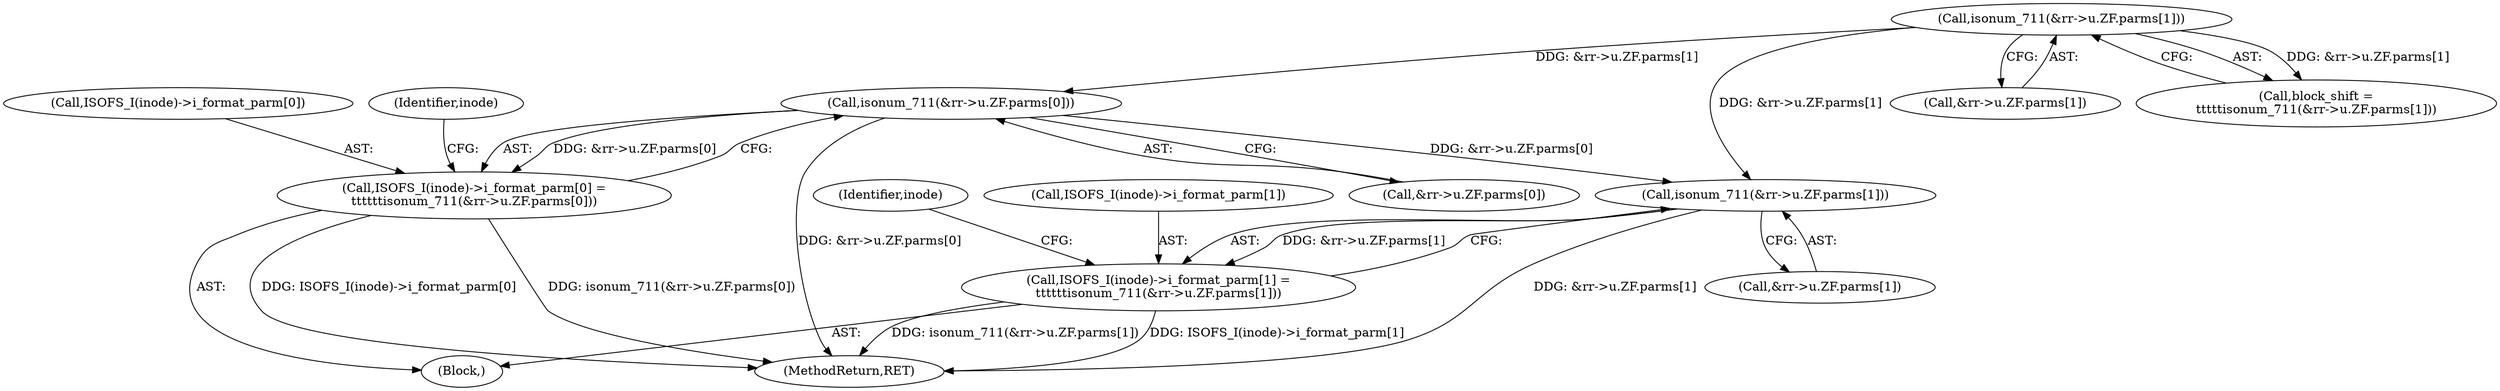 digraph "0_linux_4e2024624e678f0ebb916e6192bd23c1f9fdf696@array" {
"1000933" [label="(Call,isonum_711(&rr->u.ZF.parms[0]))"];
"1000902" [label="(Call,isonum_711(&rr->u.ZF.parms[1]))"];
"1000926" [label="(Call,ISOFS_I(inode)->i_format_parm[0] =\n\t\t\t\t\t\tisonum_711(&rr->u.ZF.parms[0]))"];
"1000951" [label="(Call,isonum_711(&rr->u.ZF.parms[1]))"];
"1000944" [label="(Call,ISOFS_I(inode)->i_format_parm[1] =\n\t\t\t\t\t\tisonum_711(&rr->u.ZF.parms[1]))"];
"1000934" [label="(Call,&rr->u.ZF.parms[0])"];
"1000927" [label="(Call,ISOFS_I(inode)->i_format_parm[0])"];
"1000944" [label="(Call,ISOFS_I(inode)->i_format_parm[1] =\n\t\t\t\t\t\tisonum_711(&rr->u.ZF.parms[1]))"];
"1000903" [label="(Call,&rr->u.ZF.parms[1])"];
"1000919" [label="(Block,)"];
"1000964" [label="(Identifier,inode)"];
"1000948" [label="(Identifier,inode)"];
"1000902" [label="(Call,isonum_711(&rr->u.ZF.parms[1]))"];
"1000926" [label="(Call,ISOFS_I(inode)->i_format_parm[0] =\n\t\t\t\t\t\tisonum_711(&rr->u.ZF.parms[0]))"];
"1000933" [label="(Call,isonum_711(&rr->u.ZF.parms[0]))"];
"1000945" [label="(Call,ISOFS_I(inode)->i_format_parm[1])"];
"1000952" [label="(Call,&rr->u.ZF.parms[1])"];
"1000951" [label="(Call,isonum_711(&rr->u.ZF.parms[1]))"];
"1000900" [label="(Call,block_shift =\n\t\t\t\t\tisonum_711(&rr->u.ZF.parms[1]))"];
"1001009" [label="(MethodReturn,RET)"];
"1000933" -> "1000926"  [label="AST: "];
"1000933" -> "1000934"  [label="CFG: "];
"1000934" -> "1000933"  [label="AST: "];
"1000926" -> "1000933"  [label="CFG: "];
"1000933" -> "1001009"  [label="DDG: &rr->u.ZF.parms[0]"];
"1000933" -> "1000926"  [label="DDG: &rr->u.ZF.parms[0]"];
"1000902" -> "1000933"  [label="DDG: &rr->u.ZF.parms[1]"];
"1000933" -> "1000951"  [label="DDG: &rr->u.ZF.parms[0]"];
"1000902" -> "1000900"  [label="AST: "];
"1000902" -> "1000903"  [label="CFG: "];
"1000903" -> "1000902"  [label="AST: "];
"1000900" -> "1000902"  [label="CFG: "];
"1000902" -> "1000900"  [label="DDG: &rr->u.ZF.parms[1]"];
"1000902" -> "1000951"  [label="DDG: &rr->u.ZF.parms[1]"];
"1000926" -> "1000919"  [label="AST: "];
"1000927" -> "1000926"  [label="AST: "];
"1000948" -> "1000926"  [label="CFG: "];
"1000926" -> "1001009"  [label="DDG: ISOFS_I(inode)->i_format_parm[0]"];
"1000926" -> "1001009"  [label="DDG: isonum_711(&rr->u.ZF.parms[0])"];
"1000951" -> "1000944"  [label="AST: "];
"1000951" -> "1000952"  [label="CFG: "];
"1000952" -> "1000951"  [label="AST: "];
"1000944" -> "1000951"  [label="CFG: "];
"1000951" -> "1001009"  [label="DDG: &rr->u.ZF.parms[1]"];
"1000951" -> "1000944"  [label="DDG: &rr->u.ZF.parms[1]"];
"1000944" -> "1000919"  [label="AST: "];
"1000945" -> "1000944"  [label="AST: "];
"1000964" -> "1000944"  [label="CFG: "];
"1000944" -> "1001009"  [label="DDG: isonum_711(&rr->u.ZF.parms[1])"];
"1000944" -> "1001009"  [label="DDG: ISOFS_I(inode)->i_format_parm[1]"];
}
